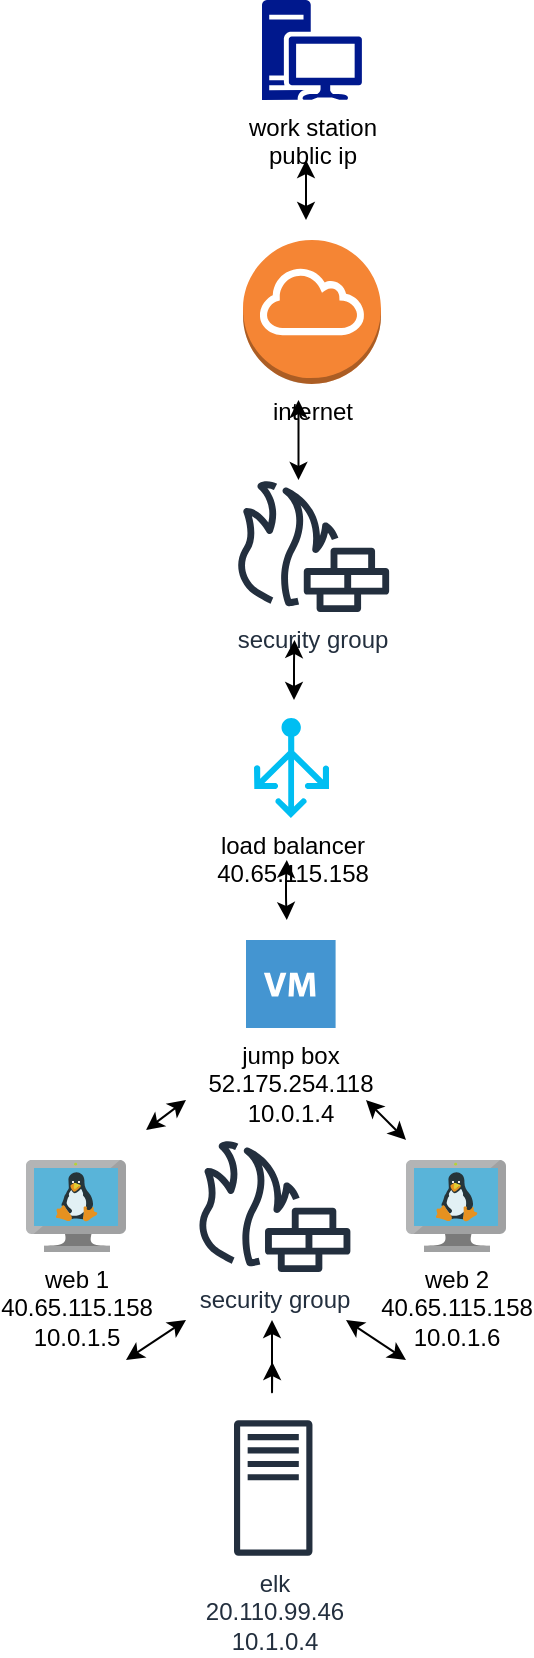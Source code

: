 <mxfile version="15.3.2" type="github"><diagram id="0_cAc4xUBC2d17h2Zttz" name="Page-1"><mxGraphModel dx="1038" dy="581" grid="1" gridSize="10" guides="1" tooltips="1" connect="1" arrows="1" fold="1" page="1" pageScale="1" pageWidth="850" pageHeight="1100" math="0" shadow="0"><root><mxCell id="0"/><mxCell id="1" parent="0"/><mxCell id="JeNgybU0FSlVY6UdQ8FV-3" value="work station&lt;br&gt;public ip&lt;br&gt;" style="sketch=0;aspect=fixed;pointerEvents=1;shadow=0;dashed=0;html=1;strokeColor=none;labelPosition=center;verticalLabelPosition=bottom;verticalAlign=top;align=center;fillColor=#00188D;shape=mxgraph.mscae.enterprise.workstation_client" parent="1" vertex="1"><mxGeometry x="388" width="50" height="50" as="geometry"/></mxCell><mxCell id="JeNgybU0FSlVY6UdQ8FV-4" value="internet&lt;br&gt;" style="outlineConnect=0;dashed=0;verticalLabelPosition=bottom;verticalAlign=top;align=center;html=1;shape=mxgraph.aws3.internet_gateway;fillColor=#F58534;gradientColor=none;" parent="1" vertex="1"><mxGeometry x="378.5" y="120" width="69" height="72" as="geometry"/></mxCell><mxCell id="JeNgybU0FSlVY6UdQ8FV-5" value="security group&lt;br&gt;" style="sketch=0;outlineConnect=0;fontColor=#232F3E;gradientColor=none;fillColor=#232F3E;strokeColor=none;dashed=0;verticalLabelPosition=bottom;verticalAlign=top;align=center;html=1;fontSize=12;fontStyle=0;aspect=fixed;pointerEvents=1;shape=mxgraph.aws4.generic_firewall;" parent="1" vertex="1"><mxGeometry x="374" y="240" width="78" height="66" as="geometry"/></mxCell><mxCell id="JeNgybU0FSlVY6UdQ8FV-9" value="load balancer&lt;br&gt;40.65.115.158&lt;br&gt;" style="verticalLabelPosition=bottom;html=1;verticalAlign=top;align=center;strokeColor=none;fillColor=#00BEF2;shape=mxgraph.azure.load_balancer_generic;pointerEvents=1;" parent="1" vertex="1"><mxGeometry x="384" y="359" width="37.5" height="50" as="geometry"/></mxCell><mxCell id="JeNgybU0FSlVY6UdQ8FV-11" value="jump box&lt;br&gt;52.175.254.118&lt;br&gt;10.0.1.4&lt;br&gt;" style="shadow=0;dashed=0;html=1;strokeColor=none;fillColor=#4495D1;labelPosition=center;verticalLabelPosition=bottom;verticalAlign=top;align=center;outlineConnect=0;shape=mxgraph.veeam.2d.virtual_machine;" parent="1" vertex="1"><mxGeometry x="380" y="470" width="44.8" height="44" as="geometry"/></mxCell><mxCell id="JeNgybU0FSlVY6UdQ8FV-13" value="web 1&lt;br&gt;40.65.115.158&lt;br&gt;10.0.1.5&lt;br&gt;&lt;br&gt;" style="sketch=0;aspect=fixed;html=1;points=[];align=center;image;fontSize=12;image=img/lib/mscae/VM_Linux.svg;" parent="1" vertex="1"><mxGeometry x="270" y="580" width="50" height="46" as="geometry"/></mxCell><mxCell id="JeNgybU0FSlVY6UdQ8FV-14" value="web 2&lt;br&gt;40.65.115.158&lt;br&gt;10.0.1.6&lt;br&gt;" style="sketch=0;aspect=fixed;html=1;points=[];align=center;image;fontSize=12;image=img/lib/mscae/VM_Linux.svg;" parent="1" vertex="1"><mxGeometry x="460" y="580" width="50" height="46" as="geometry"/></mxCell><mxCell id="JeNgybU0FSlVY6UdQ8FV-17" value="elk&lt;br&gt;20.110.99.46&lt;br&gt;10.1.0.4&lt;br&gt;" style="sketch=0;outlineConnect=0;fontColor=#232F3E;gradientColor=none;fillColor=#232F3E;strokeColor=none;dashed=0;verticalLabelPosition=bottom;verticalAlign=top;align=center;html=1;fontSize=12;fontStyle=0;aspect=fixed;pointerEvents=1;shape=mxgraph.aws4.traditional_server;" parent="1" vertex="1"><mxGeometry x="374" y="710" width="39.23" height="68" as="geometry"/></mxCell><mxCell id="JeNgybU0FSlVY6UdQ8FV-30" value="" style="endArrow=classic;startArrow=classic;html=1;" parent="1" edge="1"><mxGeometry width="50" height="50" relative="1" as="geometry"><mxPoint x="410" y="110" as="sourcePoint"/><mxPoint x="410" y="80" as="targetPoint"/></mxGeometry></mxCell><mxCell id="JeNgybU0FSlVY6UdQ8FV-31" value="" style="endArrow=classic;startArrow=classic;html=1;" parent="1" edge="1"><mxGeometry width="50" height="50" relative="1" as="geometry"><mxPoint x="406.25" y="240" as="sourcePoint"/><mxPoint x="406.25" y="200" as="targetPoint"/></mxGeometry></mxCell><mxCell id="JeNgybU0FSlVY6UdQ8FV-32" value="" style="endArrow=classic;startArrow=classic;html=1;" parent="1" edge="1"><mxGeometry width="50" height="50" relative="1" as="geometry"><mxPoint x="404" y="350" as="sourcePoint"/><mxPoint x="404.25" y="320" as="targetPoint"/><Array as="points"><mxPoint x="404" y="330"/></Array></mxGeometry></mxCell><mxCell id="JeNgybU0FSlVY6UdQ8FV-34" value="" style="endArrow=classic;startArrow=classic;html=1;" parent="1" edge="1"><mxGeometry width="50" height="50" relative="1" as="geometry"><mxPoint x="400.4" y="460" as="sourcePoint"/><mxPoint x="400.4" y="430" as="targetPoint"/><Array as="points"><mxPoint x="400" y="450"/><mxPoint x="400" y="440"/></Array></mxGeometry></mxCell><mxCell id="JeNgybU0FSlVY6UdQ8FV-36" value="" style="endArrow=classic;startArrow=classic;html=1;" parent="1" edge="1"><mxGeometry width="50" height="50" relative="1" as="geometry"><mxPoint x="330" y="565" as="sourcePoint"/><mxPoint x="350" y="550" as="targetPoint"/></mxGeometry></mxCell><mxCell id="JeNgybU0FSlVY6UdQ8FV-37" value="" style="endArrow=classic;startArrow=classic;html=1;" parent="1" edge="1"><mxGeometry width="50" height="50" relative="1" as="geometry"><mxPoint x="460" y="570" as="sourcePoint"/><mxPoint x="440" y="550" as="targetPoint"/><Array as="points"><mxPoint x="460" y="570"/></Array></mxGeometry></mxCell><mxCell id="JeNgybU0FSlVY6UdQ8FV-42" value="" style="endArrow=classic;startArrow=classic;html=1;" parent="1" edge="1"><mxGeometry width="50" height="50" relative="1" as="geometry"><mxPoint x="393.12" y="681" as="sourcePoint"/><mxPoint x="393" y="660" as="targetPoint"/><Array as="points"><mxPoint x="393" y="681"/><mxPoint x="393" y="700"/></Array></mxGeometry></mxCell><mxCell id="JeNgybU0FSlVY6UdQ8FV-47" value="security group&lt;br&gt;" style="sketch=0;outlineConnect=0;fontColor=#232F3E;gradientColor=none;fillColor=#232F3E;strokeColor=none;dashed=0;verticalLabelPosition=bottom;verticalAlign=top;align=center;html=1;fontSize=12;fontStyle=0;aspect=fixed;pointerEvents=1;shape=mxgraph.aws4.generic_firewall;" parent="1" vertex="1"><mxGeometry x="354.62" y="570" width="78" height="66" as="geometry"/></mxCell><mxCell id="JeNgybU0FSlVY6UdQ8FV-51" value="" style="endArrow=classic;startArrow=classic;html=1;" parent="1" edge="1"><mxGeometry width="50" height="50" relative="1" as="geometry"><mxPoint x="350" y="660" as="sourcePoint"/><mxPoint x="320" y="680" as="targetPoint"/></mxGeometry></mxCell><mxCell id="JeNgybU0FSlVY6UdQ8FV-52" value="" style="endArrow=classic;startArrow=classic;html=1;" parent="1" edge="1"><mxGeometry width="50" height="50" relative="1" as="geometry"><mxPoint x="430" y="660" as="sourcePoint"/><mxPoint x="460" y="680" as="targetPoint"/></mxGeometry></mxCell></root></mxGraphModel></diagram></mxfile>